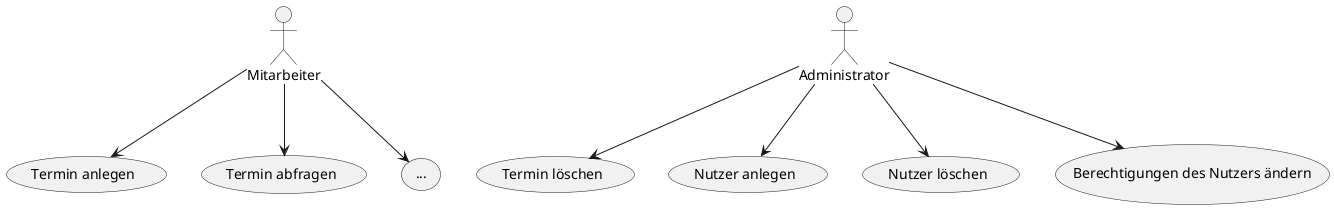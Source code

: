 @startuml

:Mitarbeiter: as MA
MA --> (Termin anlegen)
MA --> (Termin abfragen)
MA --> (...)

:Administrator: as admin
admin --> (Termin löschen)
admin --> (Nutzer anlegen)
admin --> (Nutzer löschen)
admin --> (Berechtigungen des Nutzers ändern)

@enduml
